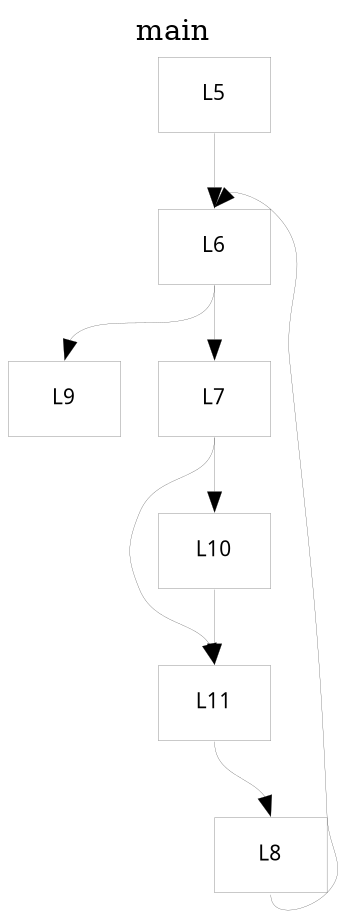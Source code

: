 digraph {
	node [fontname="Courier_New",fontsize=10,style="setlinewidth(0.1)",shape=record];
	edge [fontname="Courier_New",fontsize=10,style="setlinewidth(0.1)"];
	label="main"
	labelloc="t"
	L5 [label="L5"];
	L6 [label="L6"];
	L9 [label="L9"];
	L7 [label="L7"];
	L11 [label="L11"];
	L8 [label="L8"];
	L8:s -> L6:n;
	L11:s -> L8:n;
	L10 [label="L10"];
	L10:s -> L11:n;
	L7:s -> L11:n;
	L7:s -> L10:n;
	L6:s -> L9:n;
	L6:s -> L7:n;
	L5:s -> L6:n;
}

